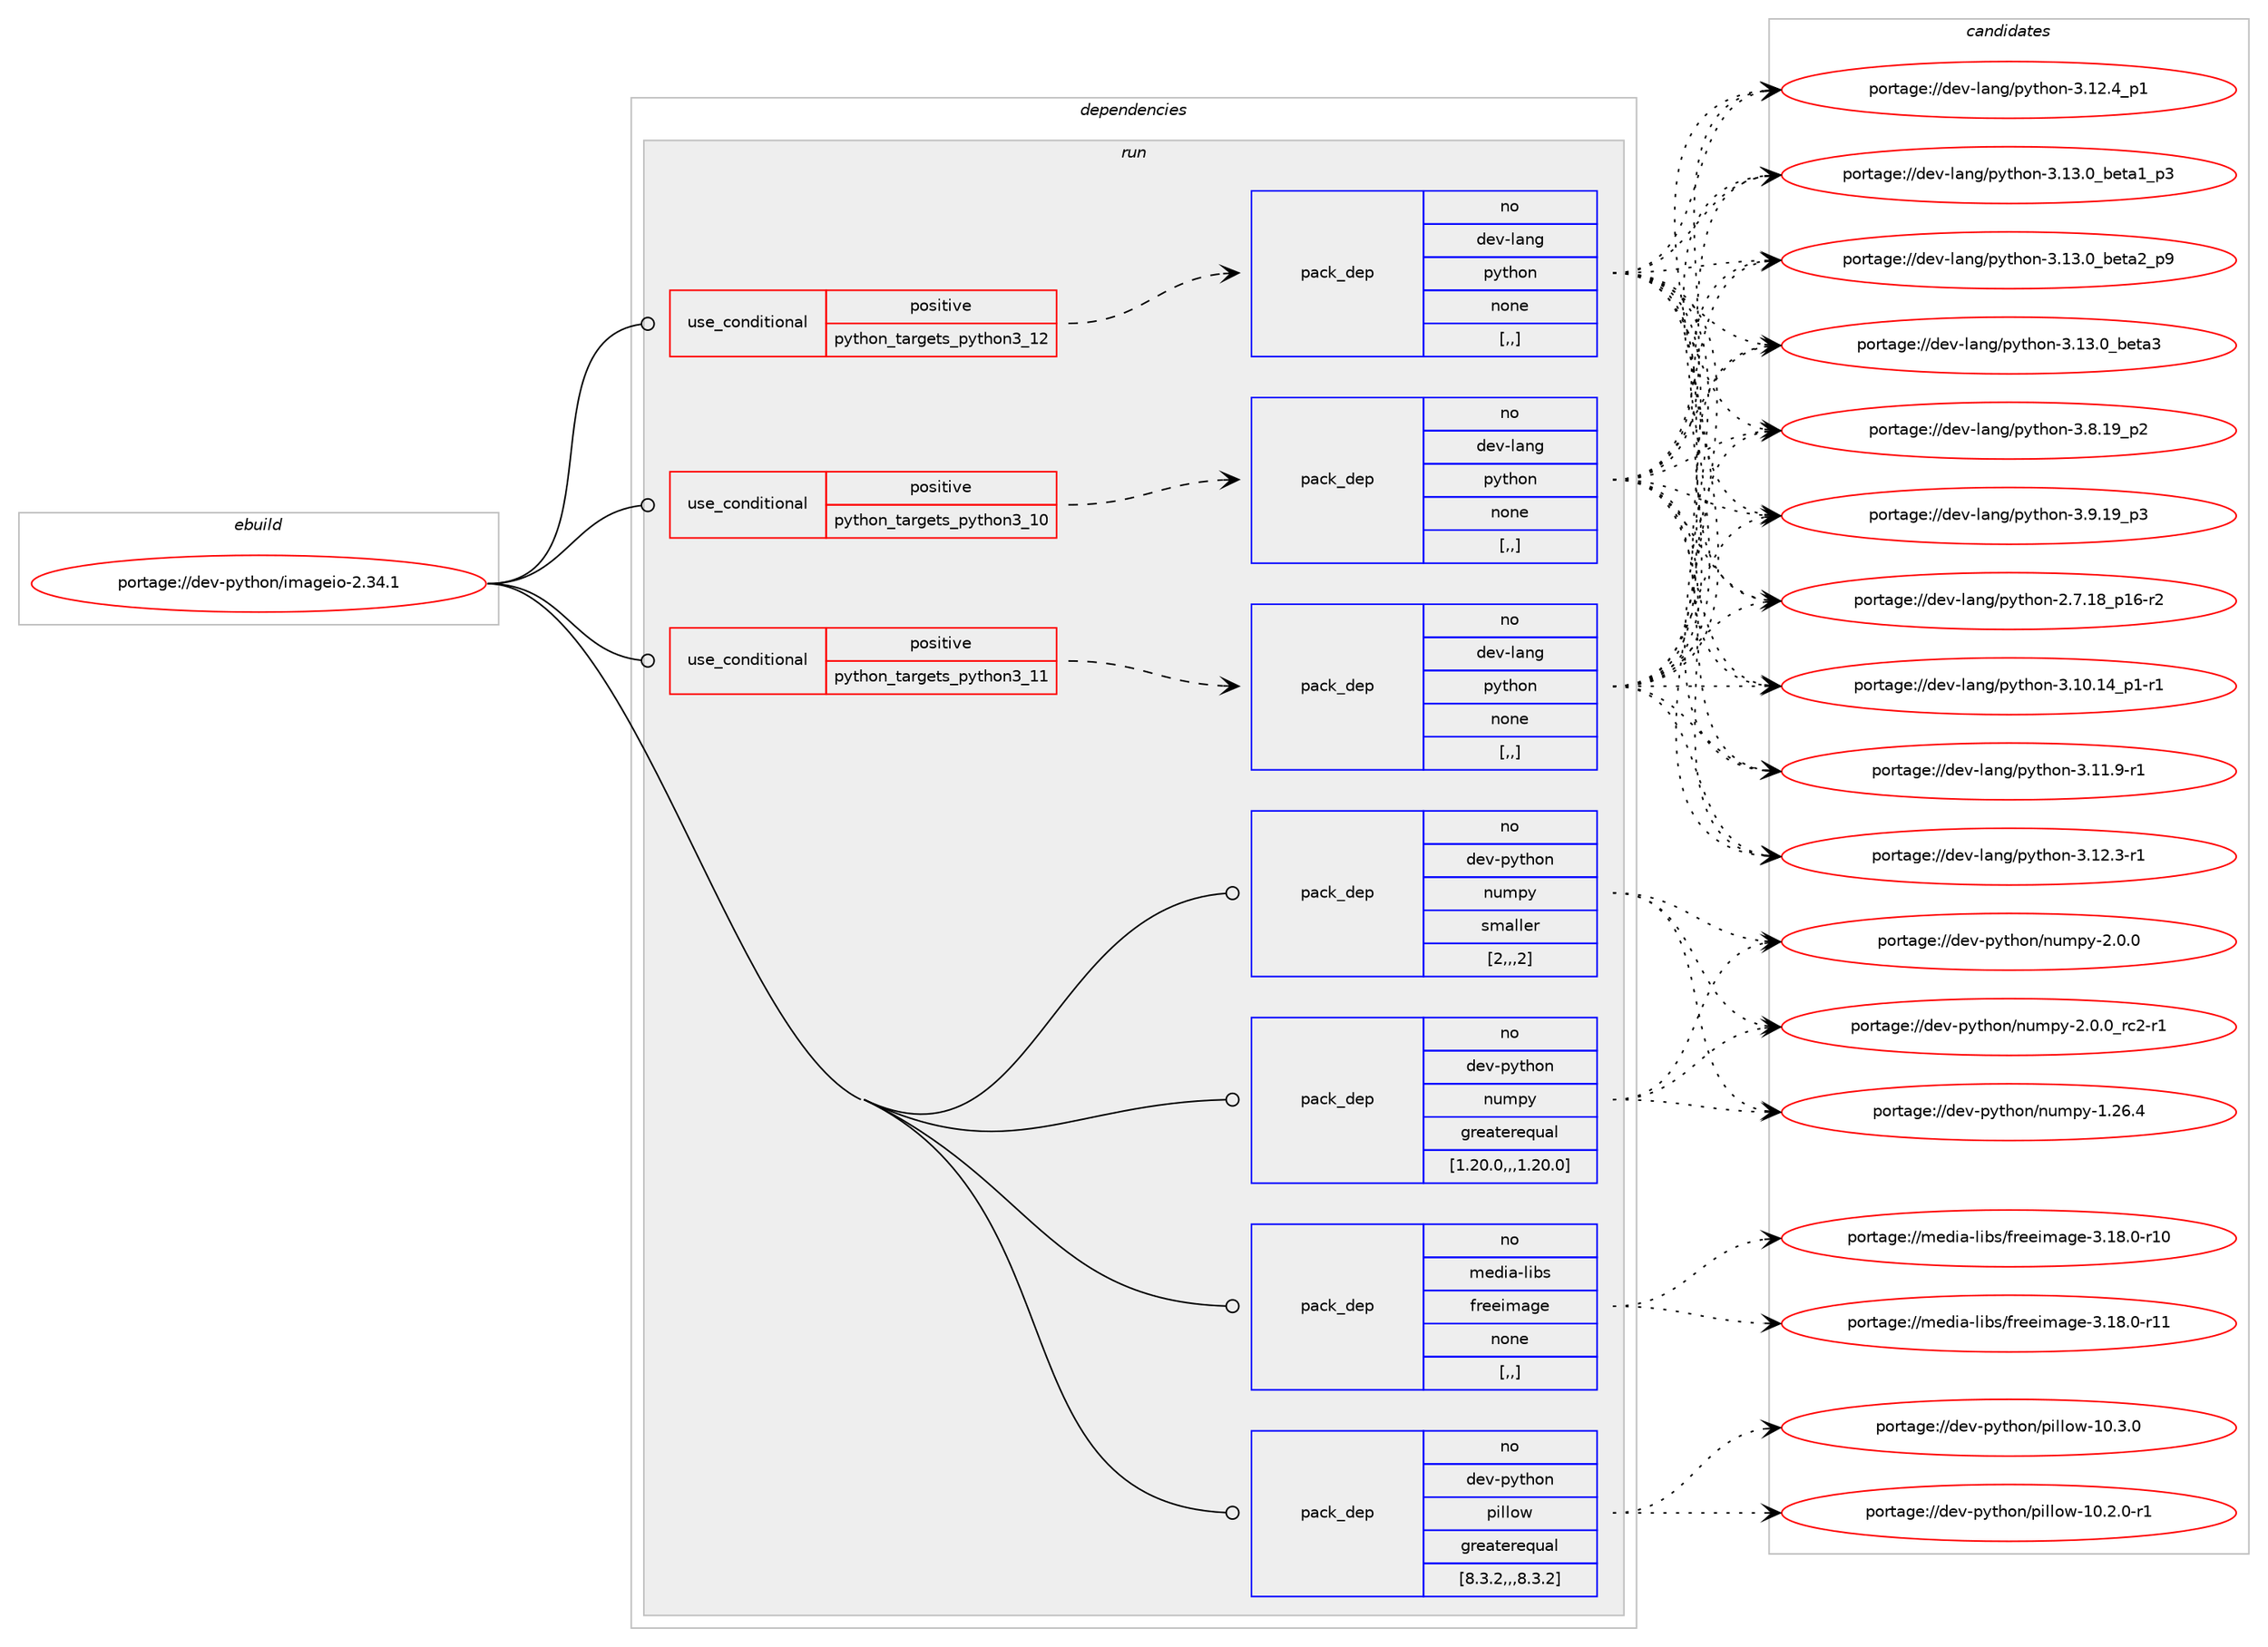 digraph prolog {

# *************
# Graph options
# *************

newrank=true;
concentrate=true;
compound=true;
graph [rankdir=LR,fontname=Helvetica,fontsize=10,ranksep=1.5];#, ranksep=2.5, nodesep=0.2];
edge  [arrowhead=vee];
node  [fontname=Helvetica,fontsize=10];

# **********
# The ebuild
# **********

subgraph cluster_leftcol {
color=gray;
rank=same;
label=<<i>ebuild</i>>;
id [label="portage://dev-python/imageio-2.34.1", color=red, width=4, href="../dev-python/imageio-2.34.1.svg"];
}

# ****************
# The dependencies
# ****************

subgraph cluster_midcol {
color=gray;
label=<<i>dependencies</i>>;
subgraph cluster_compile {
fillcolor="#eeeeee";
style=filled;
label=<<i>compile</i>>;
}
subgraph cluster_compileandrun {
fillcolor="#eeeeee";
style=filled;
label=<<i>compile and run</i>>;
}
subgraph cluster_run {
fillcolor="#eeeeee";
style=filled;
label=<<i>run</i>>;
subgraph cond32591 {
dependency144712 [label=<<TABLE BORDER="0" CELLBORDER="1" CELLSPACING="0" CELLPADDING="4"><TR><TD ROWSPAN="3" CELLPADDING="10">use_conditional</TD></TR><TR><TD>positive</TD></TR><TR><TD>python_targets_python3_10</TD></TR></TABLE>>, shape=none, color=red];
subgraph pack110906 {
dependency144713 [label=<<TABLE BORDER="0" CELLBORDER="1" CELLSPACING="0" CELLPADDING="4" WIDTH="220"><TR><TD ROWSPAN="6" CELLPADDING="30">pack_dep</TD></TR><TR><TD WIDTH="110">no</TD></TR><TR><TD>dev-lang</TD></TR><TR><TD>python</TD></TR><TR><TD>none</TD></TR><TR><TD>[,,]</TD></TR></TABLE>>, shape=none, color=blue];
}
dependency144712:e -> dependency144713:w [weight=20,style="dashed",arrowhead="vee"];
}
id:e -> dependency144712:w [weight=20,style="solid",arrowhead="odot"];
subgraph cond32592 {
dependency144714 [label=<<TABLE BORDER="0" CELLBORDER="1" CELLSPACING="0" CELLPADDING="4"><TR><TD ROWSPAN="3" CELLPADDING="10">use_conditional</TD></TR><TR><TD>positive</TD></TR><TR><TD>python_targets_python3_11</TD></TR></TABLE>>, shape=none, color=red];
subgraph pack110907 {
dependency144715 [label=<<TABLE BORDER="0" CELLBORDER="1" CELLSPACING="0" CELLPADDING="4" WIDTH="220"><TR><TD ROWSPAN="6" CELLPADDING="30">pack_dep</TD></TR><TR><TD WIDTH="110">no</TD></TR><TR><TD>dev-lang</TD></TR><TR><TD>python</TD></TR><TR><TD>none</TD></TR><TR><TD>[,,]</TD></TR></TABLE>>, shape=none, color=blue];
}
dependency144714:e -> dependency144715:w [weight=20,style="dashed",arrowhead="vee"];
}
id:e -> dependency144714:w [weight=20,style="solid",arrowhead="odot"];
subgraph cond32593 {
dependency144716 [label=<<TABLE BORDER="0" CELLBORDER="1" CELLSPACING="0" CELLPADDING="4"><TR><TD ROWSPAN="3" CELLPADDING="10">use_conditional</TD></TR><TR><TD>positive</TD></TR><TR><TD>python_targets_python3_12</TD></TR></TABLE>>, shape=none, color=red];
subgraph pack110908 {
dependency144717 [label=<<TABLE BORDER="0" CELLBORDER="1" CELLSPACING="0" CELLPADDING="4" WIDTH="220"><TR><TD ROWSPAN="6" CELLPADDING="30">pack_dep</TD></TR><TR><TD WIDTH="110">no</TD></TR><TR><TD>dev-lang</TD></TR><TR><TD>python</TD></TR><TR><TD>none</TD></TR><TR><TD>[,,]</TD></TR></TABLE>>, shape=none, color=blue];
}
dependency144716:e -> dependency144717:w [weight=20,style="dashed",arrowhead="vee"];
}
id:e -> dependency144716:w [weight=20,style="solid",arrowhead="odot"];
subgraph pack110909 {
dependency144718 [label=<<TABLE BORDER="0" CELLBORDER="1" CELLSPACING="0" CELLPADDING="4" WIDTH="220"><TR><TD ROWSPAN="6" CELLPADDING="30">pack_dep</TD></TR><TR><TD WIDTH="110">no</TD></TR><TR><TD>dev-python</TD></TR><TR><TD>numpy</TD></TR><TR><TD>greaterequal</TD></TR><TR><TD>[1.20.0,,,1.20.0]</TD></TR></TABLE>>, shape=none, color=blue];
}
id:e -> dependency144718:w [weight=20,style="solid",arrowhead="odot"];
subgraph pack110910 {
dependency144719 [label=<<TABLE BORDER="0" CELLBORDER="1" CELLSPACING="0" CELLPADDING="4" WIDTH="220"><TR><TD ROWSPAN="6" CELLPADDING="30">pack_dep</TD></TR><TR><TD WIDTH="110">no</TD></TR><TR><TD>dev-python</TD></TR><TR><TD>numpy</TD></TR><TR><TD>smaller</TD></TR><TR><TD>[2,,,2]</TD></TR></TABLE>>, shape=none, color=blue];
}
id:e -> dependency144719:w [weight=20,style="solid",arrowhead="odot"];
subgraph pack110911 {
dependency144720 [label=<<TABLE BORDER="0" CELLBORDER="1" CELLSPACING="0" CELLPADDING="4" WIDTH="220"><TR><TD ROWSPAN="6" CELLPADDING="30">pack_dep</TD></TR><TR><TD WIDTH="110">no</TD></TR><TR><TD>dev-python</TD></TR><TR><TD>pillow</TD></TR><TR><TD>greaterequal</TD></TR><TR><TD>[8.3.2,,,8.3.2]</TD></TR></TABLE>>, shape=none, color=blue];
}
id:e -> dependency144720:w [weight=20,style="solid",arrowhead="odot"];
subgraph pack110912 {
dependency144721 [label=<<TABLE BORDER="0" CELLBORDER="1" CELLSPACING="0" CELLPADDING="4" WIDTH="220"><TR><TD ROWSPAN="6" CELLPADDING="30">pack_dep</TD></TR><TR><TD WIDTH="110">no</TD></TR><TR><TD>media-libs</TD></TR><TR><TD>freeimage</TD></TR><TR><TD>none</TD></TR><TR><TD>[,,]</TD></TR></TABLE>>, shape=none, color=blue];
}
id:e -> dependency144721:w [weight=20,style="solid",arrowhead="odot"];
}
}

# **************
# The candidates
# **************

subgraph cluster_choices {
rank=same;
color=gray;
label=<<i>candidates</i>>;

subgraph choice110906 {
color=black;
nodesep=1;
choice100101118451089711010347112121116104111110455046554649569511249544511450 [label="portage://dev-lang/python-2.7.18_p16-r2", color=red, width=4,href="../dev-lang/python-2.7.18_p16-r2.svg"];
choice100101118451089711010347112121116104111110455146494846495295112494511449 [label="portage://dev-lang/python-3.10.14_p1-r1", color=red, width=4,href="../dev-lang/python-3.10.14_p1-r1.svg"];
choice100101118451089711010347112121116104111110455146494946574511449 [label="portage://dev-lang/python-3.11.9-r1", color=red, width=4,href="../dev-lang/python-3.11.9-r1.svg"];
choice100101118451089711010347112121116104111110455146495046514511449 [label="portage://dev-lang/python-3.12.3-r1", color=red, width=4,href="../dev-lang/python-3.12.3-r1.svg"];
choice100101118451089711010347112121116104111110455146495046529511249 [label="portage://dev-lang/python-3.12.4_p1", color=red, width=4,href="../dev-lang/python-3.12.4_p1.svg"];
choice10010111845108971101034711212111610411111045514649514648959810111697499511251 [label="portage://dev-lang/python-3.13.0_beta1_p3", color=red, width=4,href="../dev-lang/python-3.13.0_beta1_p3.svg"];
choice10010111845108971101034711212111610411111045514649514648959810111697509511257 [label="portage://dev-lang/python-3.13.0_beta2_p9", color=red, width=4,href="../dev-lang/python-3.13.0_beta2_p9.svg"];
choice1001011184510897110103471121211161041111104551464951464895981011169751 [label="portage://dev-lang/python-3.13.0_beta3", color=red, width=4,href="../dev-lang/python-3.13.0_beta3.svg"];
choice100101118451089711010347112121116104111110455146564649579511250 [label="portage://dev-lang/python-3.8.19_p2", color=red, width=4,href="../dev-lang/python-3.8.19_p2.svg"];
choice100101118451089711010347112121116104111110455146574649579511251 [label="portage://dev-lang/python-3.9.19_p3", color=red, width=4,href="../dev-lang/python-3.9.19_p3.svg"];
dependency144713:e -> choice100101118451089711010347112121116104111110455046554649569511249544511450:w [style=dotted,weight="100"];
dependency144713:e -> choice100101118451089711010347112121116104111110455146494846495295112494511449:w [style=dotted,weight="100"];
dependency144713:e -> choice100101118451089711010347112121116104111110455146494946574511449:w [style=dotted,weight="100"];
dependency144713:e -> choice100101118451089711010347112121116104111110455146495046514511449:w [style=dotted,weight="100"];
dependency144713:e -> choice100101118451089711010347112121116104111110455146495046529511249:w [style=dotted,weight="100"];
dependency144713:e -> choice10010111845108971101034711212111610411111045514649514648959810111697499511251:w [style=dotted,weight="100"];
dependency144713:e -> choice10010111845108971101034711212111610411111045514649514648959810111697509511257:w [style=dotted,weight="100"];
dependency144713:e -> choice1001011184510897110103471121211161041111104551464951464895981011169751:w [style=dotted,weight="100"];
dependency144713:e -> choice100101118451089711010347112121116104111110455146564649579511250:w [style=dotted,weight="100"];
dependency144713:e -> choice100101118451089711010347112121116104111110455146574649579511251:w [style=dotted,weight="100"];
}
subgraph choice110907 {
color=black;
nodesep=1;
choice100101118451089711010347112121116104111110455046554649569511249544511450 [label="portage://dev-lang/python-2.7.18_p16-r2", color=red, width=4,href="../dev-lang/python-2.7.18_p16-r2.svg"];
choice100101118451089711010347112121116104111110455146494846495295112494511449 [label="portage://dev-lang/python-3.10.14_p1-r1", color=red, width=4,href="../dev-lang/python-3.10.14_p1-r1.svg"];
choice100101118451089711010347112121116104111110455146494946574511449 [label="portage://dev-lang/python-3.11.9-r1", color=red, width=4,href="../dev-lang/python-3.11.9-r1.svg"];
choice100101118451089711010347112121116104111110455146495046514511449 [label="portage://dev-lang/python-3.12.3-r1", color=red, width=4,href="../dev-lang/python-3.12.3-r1.svg"];
choice100101118451089711010347112121116104111110455146495046529511249 [label="portage://dev-lang/python-3.12.4_p1", color=red, width=4,href="../dev-lang/python-3.12.4_p1.svg"];
choice10010111845108971101034711212111610411111045514649514648959810111697499511251 [label="portage://dev-lang/python-3.13.0_beta1_p3", color=red, width=4,href="../dev-lang/python-3.13.0_beta1_p3.svg"];
choice10010111845108971101034711212111610411111045514649514648959810111697509511257 [label="portage://dev-lang/python-3.13.0_beta2_p9", color=red, width=4,href="../dev-lang/python-3.13.0_beta2_p9.svg"];
choice1001011184510897110103471121211161041111104551464951464895981011169751 [label="portage://dev-lang/python-3.13.0_beta3", color=red, width=4,href="../dev-lang/python-3.13.0_beta3.svg"];
choice100101118451089711010347112121116104111110455146564649579511250 [label="portage://dev-lang/python-3.8.19_p2", color=red, width=4,href="../dev-lang/python-3.8.19_p2.svg"];
choice100101118451089711010347112121116104111110455146574649579511251 [label="portage://dev-lang/python-3.9.19_p3", color=red, width=4,href="../dev-lang/python-3.9.19_p3.svg"];
dependency144715:e -> choice100101118451089711010347112121116104111110455046554649569511249544511450:w [style=dotted,weight="100"];
dependency144715:e -> choice100101118451089711010347112121116104111110455146494846495295112494511449:w [style=dotted,weight="100"];
dependency144715:e -> choice100101118451089711010347112121116104111110455146494946574511449:w [style=dotted,weight="100"];
dependency144715:e -> choice100101118451089711010347112121116104111110455146495046514511449:w [style=dotted,weight="100"];
dependency144715:e -> choice100101118451089711010347112121116104111110455146495046529511249:w [style=dotted,weight="100"];
dependency144715:e -> choice10010111845108971101034711212111610411111045514649514648959810111697499511251:w [style=dotted,weight="100"];
dependency144715:e -> choice10010111845108971101034711212111610411111045514649514648959810111697509511257:w [style=dotted,weight="100"];
dependency144715:e -> choice1001011184510897110103471121211161041111104551464951464895981011169751:w [style=dotted,weight="100"];
dependency144715:e -> choice100101118451089711010347112121116104111110455146564649579511250:w [style=dotted,weight="100"];
dependency144715:e -> choice100101118451089711010347112121116104111110455146574649579511251:w [style=dotted,weight="100"];
}
subgraph choice110908 {
color=black;
nodesep=1;
choice100101118451089711010347112121116104111110455046554649569511249544511450 [label="portage://dev-lang/python-2.7.18_p16-r2", color=red, width=4,href="../dev-lang/python-2.7.18_p16-r2.svg"];
choice100101118451089711010347112121116104111110455146494846495295112494511449 [label="portage://dev-lang/python-3.10.14_p1-r1", color=red, width=4,href="../dev-lang/python-3.10.14_p1-r1.svg"];
choice100101118451089711010347112121116104111110455146494946574511449 [label="portage://dev-lang/python-3.11.9-r1", color=red, width=4,href="../dev-lang/python-3.11.9-r1.svg"];
choice100101118451089711010347112121116104111110455146495046514511449 [label="portage://dev-lang/python-3.12.3-r1", color=red, width=4,href="../dev-lang/python-3.12.3-r1.svg"];
choice100101118451089711010347112121116104111110455146495046529511249 [label="portage://dev-lang/python-3.12.4_p1", color=red, width=4,href="../dev-lang/python-3.12.4_p1.svg"];
choice10010111845108971101034711212111610411111045514649514648959810111697499511251 [label="portage://dev-lang/python-3.13.0_beta1_p3", color=red, width=4,href="../dev-lang/python-3.13.0_beta1_p3.svg"];
choice10010111845108971101034711212111610411111045514649514648959810111697509511257 [label="portage://dev-lang/python-3.13.0_beta2_p9", color=red, width=4,href="../dev-lang/python-3.13.0_beta2_p9.svg"];
choice1001011184510897110103471121211161041111104551464951464895981011169751 [label="portage://dev-lang/python-3.13.0_beta3", color=red, width=4,href="../dev-lang/python-3.13.0_beta3.svg"];
choice100101118451089711010347112121116104111110455146564649579511250 [label="portage://dev-lang/python-3.8.19_p2", color=red, width=4,href="../dev-lang/python-3.8.19_p2.svg"];
choice100101118451089711010347112121116104111110455146574649579511251 [label="portage://dev-lang/python-3.9.19_p3", color=red, width=4,href="../dev-lang/python-3.9.19_p3.svg"];
dependency144717:e -> choice100101118451089711010347112121116104111110455046554649569511249544511450:w [style=dotted,weight="100"];
dependency144717:e -> choice100101118451089711010347112121116104111110455146494846495295112494511449:w [style=dotted,weight="100"];
dependency144717:e -> choice100101118451089711010347112121116104111110455146494946574511449:w [style=dotted,weight="100"];
dependency144717:e -> choice100101118451089711010347112121116104111110455146495046514511449:w [style=dotted,weight="100"];
dependency144717:e -> choice100101118451089711010347112121116104111110455146495046529511249:w [style=dotted,weight="100"];
dependency144717:e -> choice10010111845108971101034711212111610411111045514649514648959810111697499511251:w [style=dotted,weight="100"];
dependency144717:e -> choice10010111845108971101034711212111610411111045514649514648959810111697509511257:w [style=dotted,weight="100"];
dependency144717:e -> choice1001011184510897110103471121211161041111104551464951464895981011169751:w [style=dotted,weight="100"];
dependency144717:e -> choice100101118451089711010347112121116104111110455146564649579511250:w [style=dotted,weight="100"];
dependency144717:e -> choice100101118451089711010347112121116104111110455146574649579511251:w [style=dotted,weight="100"];
}
subgraph choice110909 {
color=black;
nodesep=1;
choice100101118451121211161041111104711011710911212145494650544652 [label="portage://dev-python/numpy-1.26.4", color=red, width=4,href="../dev-python/numpy-1.26.4.svg"];
choice1001011184511212111610411111047110117109112121455046484648 [label="portage://dev-python/numpy-2.0.0", color=red, width=4,href="../dev-python/numpy-2.0.0.svg"];
choice10010111845112121116104111110471101171091121214550464846489511499504511449 [label="portage://dev-python/numpy-2.0.0_rc2-r1", color=red, width=4,href="../dev-python/numpy-2.0.0_rc2-r1.svg"];
dependency144718:e -> choice100101118451121211161041111104711011710911212145494650544652:w [style=dotted,weight="100"];
dependency144718:e -> choice1001011184511212111610411111047110117109112121455046484648:w [style=dotted,weight="100"];
dependency144718:e -> choice10010111845112121116104111110471101171091121214550464846489511499504511449:w [style=dotted,weight="100"];
}
subgraph choice110910 {
color=black;
nodesep=1;
choice100101118451121211161041111104711011710911212145494650544652 [label="portage://dev-python/numpy-1.26.4", color=red, width=4,href="../dev-python/numpy-1.26.4.svg"];
choice1001011184511212111610411111047110117109112121455046484648 [label="portage://dev-python/numpy-2.0.0", color=red, width=4,href="../dev-python/numpy-2.0.0.svg"];
choice10010111845112121116104111110471101171091121214550464846489511499504511449 [label="portage://dev-python/numpy-2.0.0_rc2-r1", color=red, width=4,href="../dev-python/numpy-2.0.0_rc2-r1.svg"];
dependency144719:e -> choice100101118451121211161041111104711011710911212145494650544652:w [style=dotted,weight="100"];
dependency144719:e -> choice1001011184511212111610411111047110117109112121455046484648:w [style=dotted,weight="100"];
dependency144719:e -> choice10010111845112121116104111110471101171091121214550464846489511499504511449:w [style=dotted,weight="100"];
}
subgraph choice110911 {
color=black;
nodesep=1;
choice1001011184511212111610411111047112105108108111119454948465046484511449 [label="portage://dev-python/pillow-10.2.0-r1", color=red, width=4,href="../dev-python/pillow-10.2.0-r1.svg"];
choice100101118451121211161041111104711210510810811111945494846514648 [label="portage://dev-python/pillow-10.3.0", color=red, width=4,href="../dev-python/pillow-10.3.0.svg"];
dependency144720:e -> choice1001011184511212111610411111047112105108108111119454948465046484511449:w [style=dotted,weight="100"];
dependency144720:e -> choice100101118451121211161041111104711210510810811111945494846514648:w [style=dotted,weight="100"];
}
subgraph choice110912 {
color=black;
nodesep=1;
choice109101100105974510810598115471021141011011051099710310145514649564648451144948 [label="portage://media-libs/freeimage-3.18.0-r10", color=red, width=4,href="../media-libs/freeimage-3.18.0-r10.svg"];
choice109101100105974510810598115471021141011011051099710310145514649564648451144949 [label="portage://media-libs/freeimage-3.18.0-r11", color=red, width=4,href="../media-libs/freeimage-3.18.0-r11.svg"];
dependency144721:e -> choice109101100105974510810598115471021141011011051099710310145514649564648451144948:w [style=dotted,weight="100"];
dependency144721:e -> choice109101100105974510810598115471021141011011051099710310145514649564648451144949:w [style=dotted,weight="100"];
}
}

}
